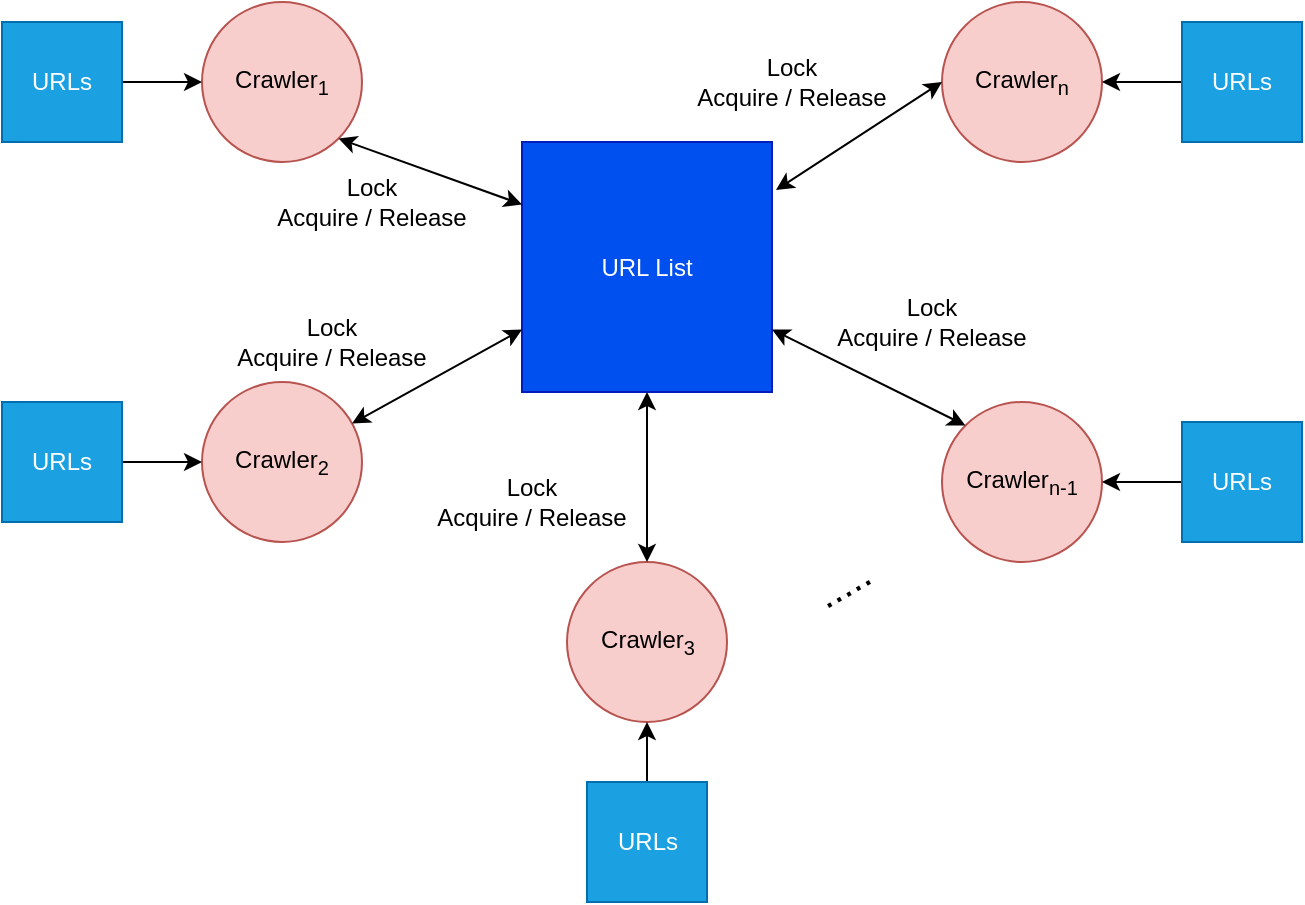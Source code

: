<mxfile version="14.2.9" type="device"><diagram id="J_y0zn049KqmpbjiSdZU" name="Page-1"><mxGraphModel dx="1038" dy="548" grid="1" gridSize="10" guides="1" tooltips="1" connect="1" arrows="1" fold="1" page="1" pageScale="1" pageWidth="850" pageHeight="1100" math="0" shadow="0"><root><mxCell id="0"/><mxCell id="1" parent="0"/><mxCell id="izSw13JTt84QhG3P1jsv-1" value="URL List" style="whiteSpace=wrap;html=1;aspect=fixed;fillColor=#0050ef;strokeColor=#001DBC;fontColor=#ffffff;" vertex="1" parent="1"><mxGeometry x="730" y="350" width="125" height="125" as="geometry"/></mxCell><mxCell id="izSw13JTt84QhG3P1jsv-2" value="Crawler&lt;sub&gt;2&lt;/sub&gt;" style="ellipse;whiteSpace=wrap;html=1;aspect=fixed;fillColor=#f8cecc;strokeColor=#b85450;" vertex="1" parent="1"><mxGeometry x="570" y="470" width="80" height="80" as="geometry"/></mxCell><mxCell id="izSw13JTt84QhG3P1jsv-3" value="Crawler&lt;sub&gt;3&lt;/sub&gt;" style="ellipse;whiteSpace=wrap;html=1;aspect=fixed;fillColor=#f8cecc;strokeColor=#b85450;" vertex="1" parent="1"><mxGeometry x="752.5" y="560" width="80" height="80" as="geometry"/></mxCell><mxCell id="izSw13JTt84QhG3P1jsv-4" value="Crawler&lt;sub&gt;n-1&lt;/sub&gt;" style="ellipse;whiteSpace=wrap;html=1;aspect=fixed;fillColor=#f8cecc;strokeColor=#b85450;" vertex="1" parent="1"><mxGeometry x="940" y="480" width="80" height="80" as="geometry"/></mxCell><mxCell id="izSw13JTt84QhG3P1jsv-5" value="Crawler&lt;sub&gt;n&lt;/sub&gt;" style="ellipse;whiteSpace=wrap;html=1;aspect=fixed;fillColor=#f8cecc;strokeColor=#b85450;" vertex="1" parent="1"><mxGeometry x="940" y="280" width="80" height="80" as="geometry"/></mxCell><mxCell id="izSw13JTt84QhG3P1jsv-6" value="Crawler&lt;sub&gt;1&lt;/sub&gt;" style="ellipse;whiteSpace=wrap;html=1;aspect=fixed;fillColor=#f8cecc;strokeColor=#b85450;" vertex="1" parent="1"><mxGeometry x="570" y="280" width="80" height="80" as="geometry"/></mxCell><mxCell id="izSw13JTt84QhG3P1jsv-7" value="&lt;font style=&quot;font-size: 20px&quot;&gt;.....&lt;/font&gt;" style="text;html=1;strokeColor=none;fillColor=none;align=center;verticalAlign=middle;whiteSpace=wrap;rounded=0;rotation=-30;" vertex="1" parent="1"><mxGeometry x="870" y="560" width="40" height="20" as="geometry"/></mxCell><mxCell id="izSw13JTt84QhG3P1jsv-8" value="" style="endArrow=classic;startArrow=classic;html=1;entryX=1;entryY=1;entryDx=0;entryDy=0;exitX=0;exitY=0.25;exitDx=0;exitDy=0;" edge="1" parent="1" source="izSw13JTt84QhG3P1jsv-1" target="izSw13JTt84QhG3P1jsv-6"><mxGeometry width="50" height="50" relative="1" as="geometry"><mxPoint x="770" y="420" as="sourcePoint"/><mxPoint x="820" y="370" as="targetPoint"/></mxGeometry></mxCell><mxCell id="izSw13JTt84QhG3P1jsv-9" style="edgeStyle=orthogonalEdgeStyle;rounded=0;orthogonalLoop=1;jettySize=auto;html=1;exitX=1;exitY=0.5;exitDx=0;exitDy=0;entryX=0;entryY=0.5;entryDx=0;entryDy=0;" edge="1" parent="1" source="izSw13JTt84QhG3P1jsv-10" target="izSw13JTt84QhG3P1jsv-6"><mxGeometry relative="1" as="geometry"/></mxCell><mxCell id="izSw13JTt84QhG3P1jsv-10" value="URLs" style="whiteSpace=wrap;html=1;aspect=fixed;fillColor=#1ba1e2;strokeColor=#006EAF;fontColor=#ffffff;" vertex="1" parent="1"><mxGeometry x="470" y="290" width="60" height="60" as="geometry"/></mxCell><mxCell id="izSw13JTt84QhG3P1jsv-11" style="edgeStyle=orthogonalEdgeStyle;rounded=0;orthogonalLoop=1;jettySize=auto;html=1;exitX=1;exitY=0.5;exitDx=0;exitDy=0;" edge="1" parent="1" source="izSw13JTt84QhG3P1jsv-12" target="izSw13JTt84QhG3P1jsv-2"><mxGeometry relative="1" as="geometry"/></mxCell><mxCell id="izSw13JTt84QhG3P1jsv-12" value="URLs" style="whiteSpace=wrap;html=1;aspect=fixed;fillColor=#1ba1e2;strokeColor=#006EAF;fontColor=#ffffff;" vertex="1" parent="1"><mxGeometry x="470" y="480" width="60" height="60" as="geometry"/></mxCell><mxCell id="izSw13JTt84QhG3P1jsv-13" style="edgeStyle=orthogonalEdgeStyle;rounded=0;orthogonalLoop=1;jettySize=auto;html=1;exitX=0.5;exitY=0;exitDx=0;exitDy=0;entryX=0.5;entryY=1;entryDx=0;entryDy=0;" edge="1" parent="1" source="izSw13JTt84QhG3P1jsv-14" target="izSw13JTt84QhG3P1jsv-3"><mxGeometry relative="1" as="geometry"/></mxCell><mxCell id="izSw13JTt84QhG3P1jsv-14" value="URLs" style="whiteSpace=wrap;html=1;aspect=fixed;fillColor=#1ba1e2;strokeColor=#006EAF;fontColor=#ffffff;" vertex="1" parent="1"><mxGeometry x="762.5" y="670" width="60" height="60" as="geometry"/></mxCell><mxCell id="izSw13JTt84QhG3P1jsv-15" style="edgeStyle=orthogonalEdgeStyle;rounded=0;orthogonalLoop=1;jettySize=auto;html=1;exitX=0;exitY=0.5;exitDx=0;exitDy=0;" edge="1" parent="1" source="izSw13JTt84QhG3P1jsv-16" target="izSw13JTt84QhG3P1jsv-4"><mxGeometry relative="1" as="geometry"/></mxCell><mxCell id="izSw13JTt84QhG3P1jsv-16" value="URLs" style="whiteSpace=wrap;html=1;aspect=fixed;fillColor=#1ba1e2;strokeColor=#006EAF;fontColor=#ffffff;" vertex="1" parent="1"><mxGeometry x="1060" y="490" width="60" height="60" as="geometry"/></mxCell><mxCell id="izSw13JTt84QhG3P1jsv-17" style="edgeStyle=orthogonalEdgeStyle;rounded=0;orthogonalLoop=1;jettySize=auto;html=1;exitX=0;exitY=0.5;exitDx=0;exitDy=0;" edge="1" parent="1" source="izSw13JTt84QhG3P1jsv-18" target="izSw13JTt84QhG3P1jsv-5"><mxGeometry relative="1" as="geometry"/></mxCell><mxCell id="izSw13JTt84QhG3P1jsv-18" value="URLs" style="whiteSpace=wrap;html=1;aspect=fixed;fillColor=#1ba1e2;strokeColor=#006EAF;fontColor=#ffffff;" vertex="1" parent="1"><mxGeometry x="1060" y="290" width="60" height="60" as="geometry"/></mxCell><mxCell id="izSw13JTt84QhG3P1jsv-19" value="" style="endArrow=classic;startArrow=classic;html=1;exitX=0;exitY=0.75;exitDx=0;exitDy=0;" edge="1" parent="1" source="izSw13JTt84QhG3P1jsv-1" target="izSw13JTt84QhG3P1jsv-2"><mxGeometry width="50" height="50" relative="1" as="geometry"><mxPoint x="770" y="470" as="sourcePoint"/><mxPoint x="820" y="420" as="targetPoint"/></mxGeometry></mxCell><mxCell id="izSw13JTt84QhG3P1jsv-20" value="" style="endArrow=classic;startArrow=classic;html=1;exitX=0.5;exitY=1;exitDx=0;exitDy=0;entryX=0.5;entryY=0;entryDx=0;entryDy=0;" edge="1" parent="1" source="izSw13JTt84QhG3P1jsv-1" target="izSw13JTt84QhG3P1jsv-3"><mxGeometry width="50" height="50" relative="1" as="geometry"><mxPoint x="730" y="443.75" as="sourcePoint"/><mxPoint x="645.049" y="490.723" as="targetPoint"/></mxGeometry></mxCell><mxCell id="izSw13JTt84QhG3P1jsv-21" value="" style="endArrow=classic;startArrow=classic;html=1;exitX=0;exitY=0;exitDx=0;exitDy=0;entryX=1;entryY=0.75;entryDx=0;entryDy=0;" edge="1" parent="1" source="izSw13JTt84QhG3P1jsv-4" target="izSw13JTt84QhG3P1jsv-1"><mxGeometry width="50" height="50" relative="1" as="geometry"><mxPoint x="740" y="453.75" as="sourcePoint"/><mxPoint x="655.049" y="500.723" as="targetPoint"/></mxGeometry></mxCell><mxCell id="izSw13JTt84QhG3P1jsv-22" value="" style="endArrow=classic;startArrow=classic;html=1;exitX=0;exitY=0.5;exitDx=0;exitDy=0;entryX=1.016;entryY=0.192;entryDx=0;entryDy=0;entryPerimeter=0;" edge="1" parent="1" source="izSw13JTt84QhG3P1jsv-5" target="izSw13JTt84QhG3P1jsv-1"><mxGeometry width="50" height="50" relative="1" as="geometry"><mxPoint x="750" y="463.75" as="sourcePoint"/><mxPoint x="665.049" y="510.723" as="targetPoint"/></mxGeometry></mxCell><mxCell id="izSw13JTt84QhG3P1jsv-23" value="&lt;div&gt;Lock &lt;br&gt;&lt;/div&gt;&lt;div&gt;Acquire / Release&lt;/div&gt;" style="text;html=1;strokeColor=none;fillColor=none;align=center;verticalAlign=middle;whiteSpace=wrap;rounded=0;" vertex="1" parent="1"><mxGeometry x="590" y="370" width="130" height="20" as="geometry"/></mxCell><mxCell id="izSw13JTt84QhG3P1jsv-24" value="&lt;div&gt;Lock &lt;br&gt;&lt;/div&gt;&lt;div&gt;Acquire / Release&lt;/div&gt;" style="text;html=1;strokeColor=none;fillColor=none;align=center;verticalAlign=middle;whiteSpace=wrap;rounded=0;" vertex="1" parent="1"><mxGeometry x="570" y="440" width="130" height="20" as="geometry"/></mxCell><mxCell id="izSw13JTt84QhG3P1jsv-25" value="&lt;div&gt;Lock &lt;br&gt;&lt;/div&gt;&lt;div&gt;Acquire / Release&lt;/div&gt;" style="text;html=1;strokeColor=none;fillColor=none;align=center;verticalAlign=middle;whiteSpace=wrap;rounded=0;" vertex="1" parent="1"><mxGeometry x="670" y="520" width="130" height="20" as="geometry"/></mxCell><mxCell id="izSw13JTt84QhG3P1jsv-26" value="&lt;div&gt;Lock &lt;br&gt;&lt;/div&gt;&lt;div&gt;Acquire / Release&lt;/div&gt;" style="text;html=1;strokeColor=none;fillColor=none;align=center;verticalAlign=middle;whiteSpace=wrap;rounded=0;" vertex="1" parent="1"><mxGeometry x="870" y="430" width="130" height="20" as="geometry"/></mxCell><mxCell id="izSw13JTt84QhG3P1jsv-27" value="&lt;div&gt;Lock &lt;br&gt;&lt;/div&gt;&lt;div&gt;Acquire / Release&lt;/div&gt;" style="text;html=1;strokeColor=none;fillColor=none;align=center;verticalAlign=middle;whiteSpace=wrap;rounded=0;" vertex="1" parent="1"><mxGeometry x="800" y="310" width="130" height="20" as="geometry"/></mxCell></root></mxGraphModel></diagram></mxfile>